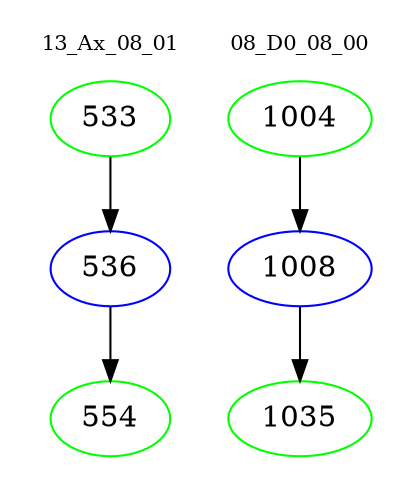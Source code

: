 digraph{
subgraph cluster_0 {
color = white
label = "13_Ax_08_01";
fontsize=10;
T0_533 [label="533", color="green"]
T0_533 -> T0_536 [color="black"]
T0_536 [label="536", color="blue"]
T0_536 -> T0_554 [color="black"]
T0_554 [label="554", color="green"]
}
subgraph cluster_1 {
color = white
label = "08_D0_08_00";
fontsize=10;
T1_1004 [label="1004", color="green"]
T1_1004 -> T1_1008 [color="black"]
T1_1008 [label="1008", color="blue"]
T1_1008 -> T1_1035 [color="black"]
T1_1035 [label="1035", color="green"]
}
}
